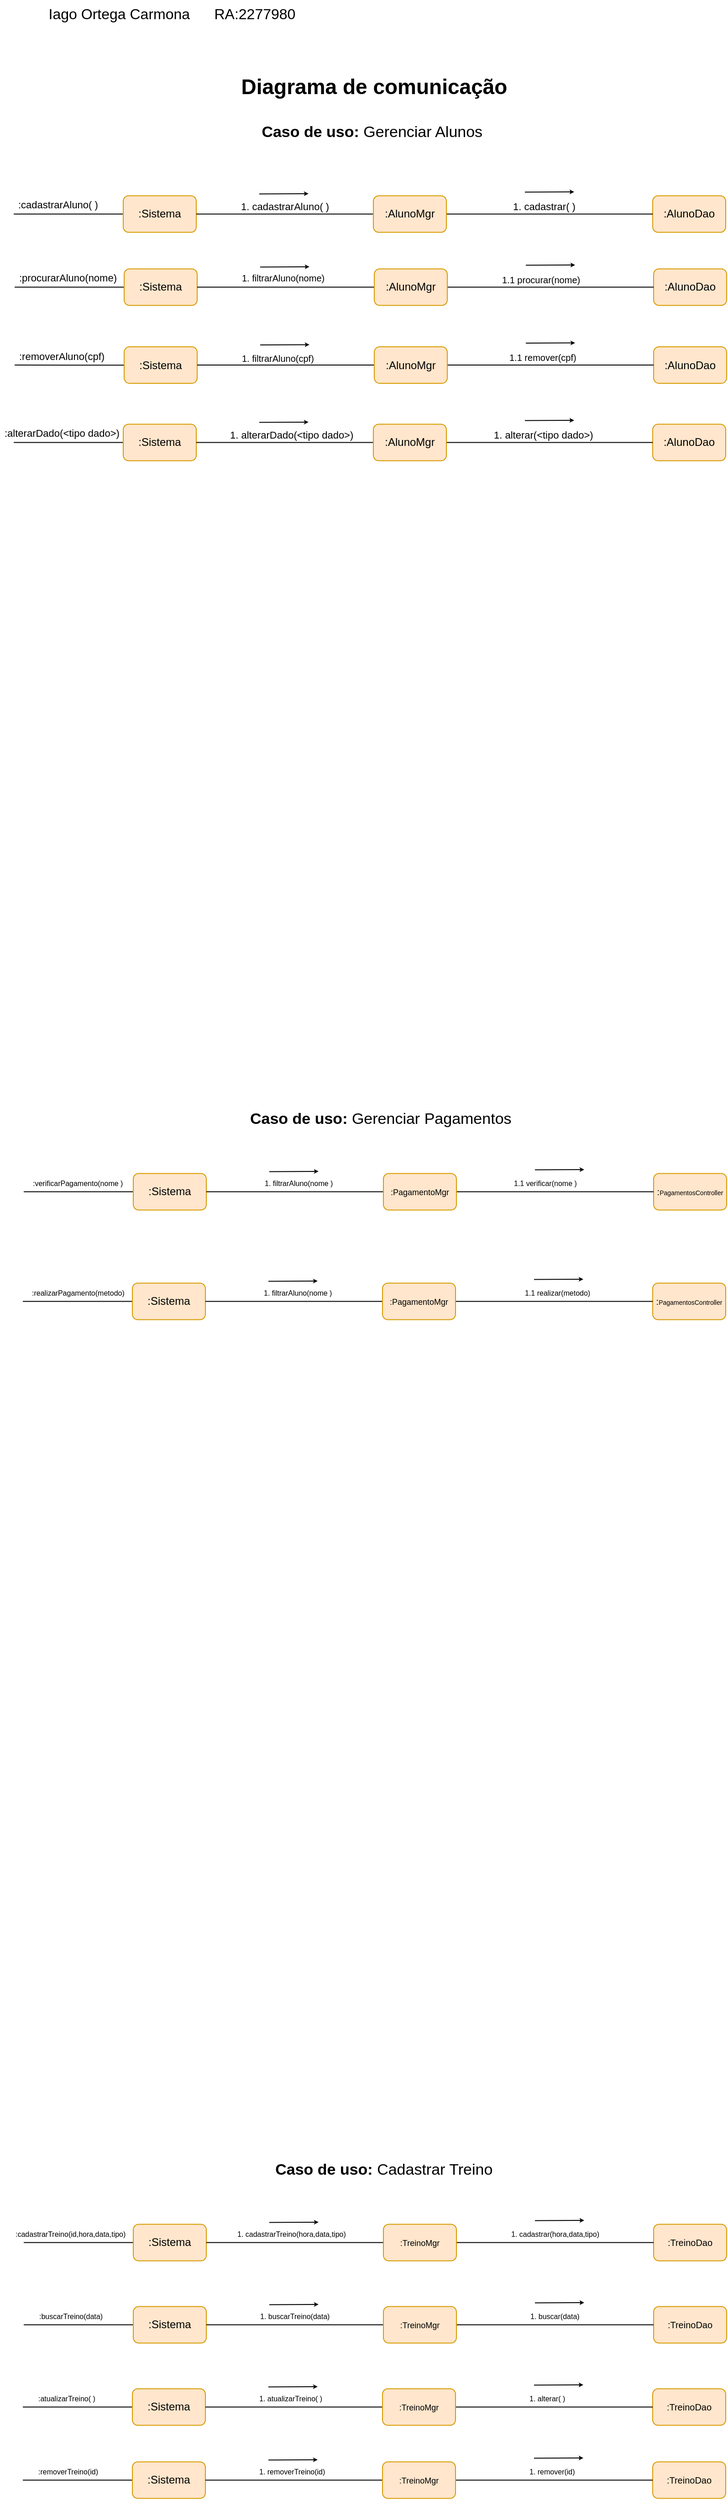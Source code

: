 <mxfile version="19.0.3" type="device"><diagram id="tFjh-JC69PEkfASW7UYD" name="Page-1"><mxGraphModel dx="981" dy="533" grid="1" gridSize="10" guides="1" tooltips="1" connect="1" arrows="1" fold="1" page="1" pageScale="1" pageWidth="827" pageHeight="1169" math="0" shadow="0"><root><mxCell id="0"/><mxCell id="1" parent="0"/><mxCell id="sKiBpyGX-Anq8qrFbNO1-1" value="&lt;b&gt;&lt;font style=&quot;font-size: 23px;&quot;&gt;Diagrama de comunicação&lt;/font&gt;&lt;/b&gt;" style="text;html=1;strokeColor=none;fillColor=none;align=center;verticalAlign=middle;whiteSpace=wrap;rounded=0;" parent="1" vertex="1"><mxGeometry x="254" y="120" width="320" height="30" as="geometry"/></mxCell><mxCell id="sKiBpyGX-Anq8qrFbNO1-2" value="&lt;font style=&quot;font-size: 16px;&quot;&gt;Iago Ortega Carmona&amp;nbsp; &amp;nbsp; &amp;nbsp; RA:2277980&lt;/font&gt;" style="text;html=1;strokeColor=none;fillColor=none;align=center;verticalAlign=middle;whiteSpace=wrap;rounded=0;" parent="1" vertex="1"><mxGeometry x="50" y="40" width="285" height="30" as="geometry"/></mxCell><mxCell id="sKiBpyGX-Anq8qrFbNO1-5" style="edgeStyle=orthogonalEdgeStyle;rounded=0;orthogonalLoop=1;jettySize=auto;html=1;fontSize=16;endArrow=none;endFill=0;" parent="1" source="sKiBpyGX-Anq8qrFbNO1-3" edge="1"><mxGeometry relative="1" as="geometry"><mxPoint x="20" y="354.28" as="targetPoint"/></mxGeometry></mxCell><mxCell id="sKiBpyGX-Anq8qrFbNO1-3" value=":Sistema" style="rounded=1;whiteSpace=wrap;html=1;fillColor=#ffe6cc;strokeColor=#d79b00;" parent="1" vertex="1"><mxGeometry x="140" y="334.28" width="80" height="40" as="geometry"/></mxCell><mxCell id="sKiBpyGX-Anq8qrFbNO1-4" value="&lt;font style=&quot;font-size: 17px;&quot;&gt;&lt;b&gt;Caso de uso: &lt;/b&gt;Gerenciar Alunos&amp;nbsp;&lt;/font&gt;" style="text;html=1;strokeColor=none;fillColor=none;align=center;verticalAlign=middle;whiteSpace=wrap;rounded=0;" parent="1" vertex="1"><mxGeometry x="289" y="170" width="250" height="30" as="geometry"/></mxCell><mxCell id="sKiBpyGX-Anq8qrFbNO1-8" value="&lt;font style=&quot;font-size: 11px;&quot;&gt;:procurarAluno(nome)&lt;/font&gt;" style="text;whiteSpace=wrap;html=1;fontSize=16;strokeWidth=0;verticalAlign=middle;spacing=5;spacingBottom=2;" parent="1" vertex="1"><mxGeometry x="20" y="333.28" width="140" height="20" as="geometry"/></mxCell><mxCell id="sKiBpyGX-Anq8qrFbNO1-12" value="&lt;font style=&quot;font-size: 10px;&quot;&gt;1.1 procurar(nome)&lt;/font&gt;" style="text;whiteSpace=wrap;html=1;fontSize=7;" parent="1" vertex="1"><mxGeometry x="551.5" y="334.28" width="177.5" height="20" as="geometry"/></mxCell><mxCell id="sKiBpyGX-Anq8qrFbNO1-13" value="" style="endArrow=classic;html=1;rounded=0;fontSize=10;endSize=2;" parent="1" edge="1"><mxGeometry width="50" height="50" relative="1" as="geometry"><mxPoint x="580" y="330.28" as="sourcePoint"/><mxPoint x="634" y="330" as="targetPoint"/></mxGeometry></mxCell><mxCell id="sKiBpyGX-Anq8qrFbNO1-36" value="&lt;font style=&quot;font-size: 17px;&quot;&gt;&lt;b&gt;Caso de uso: &lt;/b&gt;Cadastrar Treino&amp;nbsp;&lt;/font&gt;" style="text;html=1;strokeColor=none;fillColor=none;align=center;verticalAlign=middle;whiteSpace=wrap;rounded=0;" parent="1" vertex="1"><mxGeometry x="301.5" y="2400" width="250" height="30" as="geometry"/></mxCell><mxCell id="sKiBpyGX-Anq8qrFbNO1-51" value="&lt;font style=&quot;font-size: 17px;&quot;&gt;&lt;b&gt;Caso de uso: &lt;/b&gt;Gerenciar Pagamentos&amp;nbsp;&lt;/font&gt;" style="text;html=1;strokeColor=none;fillColor=none;align=center;verticalAlign=middle;whiteSpace=wrap;rounded=0;" parent="1" vertex="1"><mxGeometry x="262.75" y="1250" width="321" height="30" as="geometry"/></mxCell><mxCell id="zK7exS0Ap5Hwjwm2RZnD-1" value=":AlunoDao" style="rounded=1;whiteSpace=wrap;html=1;fillColor=#ffe6cc;strokeColor=#d79b00;" vertex="1" parent="1"><mxGeometry x="720" y="334.28" width="80" height="40" as="geometry"/></mxCell><mxCell id="zK7exS0Ap5Hwjwm2RZnD-3" style="edgeStyle=orthogonalEdgeStyle;rounded=0;orthogonalLoop=1;jettySize=auto;html=1;exitX=1;exitY=0.5;exitDx=0;exitDy=0;endArrow=none;endFill=0;" edge="1" parent="1" source="zK7exS0Ap5Hwjwm2RZnD-2" target="zK7exS0Ap5Hwjwm2RZnD-1"><mxGeometry relative="1" as="geometry"/></mxCell><mxCell id="zK7exS0Ap5Hwjwm2RZnD-4" style="edgeStyle=orthogonalEdgeStyle;rounded=0;orthogonalLoop=1;jettySize=auto;html=1;endArrow=none;endFill=0;" edge="1" parent="1" source="zK7exS0Ap5Hwjwm2RZnD-2" target="sKiBpyGX-Anq8qrFbNO1-3"><mxGeometry relative="1" as="geometry"/></mxCell><mxCell id="zK7exS0Ap5Hwjwm2RZnD-2" value=":AlunoMgr" style="rounded=1;whiteSpace=wrap;html=1;fillColor=#ffe6cc;strokeColor=#d79b00;" vertex="1" parent="1"><mxGeometry x="414" y="334.28" width="80" height="40" as="geometry"/></mxCell><mxCell id="zK7exS0Ap5Hwjwm2RZnD-6" value="&lt;span style=&quot;font-size: 10px;&quot;&gt;1. filtrarAluno(nome)&lt;/span&gt;" style="text;whiteSpace=wrap;html=1;fontSize=7;" vertex="1" parent="1"><mxGeometry x="266.5" y="332.28" width="96" height="20" as="geometry"/></mxCell><mxCell id="zK7exS0Ap5Hwjwm2RZnD-8" value="" style="endArrow=classic;html=1;rounded=0;fontSize=10;endSize=2;" edge="1" parent="1"><mxGeometry width="50" height="50" relative="1" as="geometry"><mxPoint x="289" y="332.23" as="sourcePoint"/><mxPoint x="343" y="331.95" as="targetPoint"/></mxGeometry></mxCell><mxCell id="zK7exS0Ap5Hwjwm2RZnD-11" style="edgeStyle=orthogonalEdgeStyle;rounded=0;orthogonalLoop=1;jettySize=auto;html=1;fontSize=16;endArrow=none;endFill=0;" edge="1" parent="1" source="zK7exS0Ap5Hwjwm2RZnD-12"><mxGeometry relative="1" as="geometry"><mxPoint x="20.0" y="439.56" as="targetPoint"/></mxGeometry></mxCell><mxCell id="zK7exS0Ap5Hwjwm2RZnD-12" value=":Sistema" style="rounded=1;whiteSpace=wrap;html=1;fillColor=#ffe6cc;strokeColor=#d79b00;" vertex="1" parent="1"><mxGeometry x="140" y="419.56" width="80" height="40" as="geometry"/></mxCell><mxCell id="zK7exS0Ap5Hwjwm2RZnD-13" value="&lt;font style=&quot;font-size: 11px;&quot;&gt;:removerAluno(cpf)&lt;/font&gt;" style="text;whiteSpace=wrap;html=1;fontSize=16;strokeWidth=0;verticalAlign=middle;spacing=5;spacingBottom=2;" vertex="1" parent="1"><mxGeometry x="20" y="418.56" width="140" height="20" as="geometry"/></mxCell><mxCell id="zK7exS0Ap5Hwjwm2RZnD-14" value="&lt;font style=&quot;font-size: 10px;&quot;&gt;1.1 remover(cpf)&lt;/font&gt;" style="text;whiteSpace=wrap;html=1;fontSize=7;" vertex="1" parent="1"><mxGeometry x="559.75" y="418.56" width="148.5" height="20" as="geometry"/></mxCell><mxCell id="zK7exS0Ap5Hwjwm2RZnD-15" value="" style="endArrow=classic;html=1;rounded=0;fontSize=10;endSize=2;" edge="1" parent="1"><mxGeometry width="50" height="50" relative="1" as="geometry"><mxPoint x="580" y="415.56" as="sourcePoint"/><mxPoint x="634" y="415.28" as="targetPoint"/></mxGeometry></mxCell><mxCell id="zK7exS0Ap5Hwjwm2RZnD-16" value=":AlunoDao" style="rounded=1;whiteSpace=wrap;html=1;fillColor=#ffe6cc;strokeColor=#d79b00;" vertex="1" parent="1"><mxGeometry x="720" y="419.56" width="80" height="40" as="geometry"/></mxCell><mxCell id="zK7exS0Ap5Hwjwm2RZnD-17" style="edgeStyle=orthogonalEdgeStyle;rounded=0;orthogonalLoop=1;jettySize=auto;html=1;exitX=1;exitY=0.5;exitDx=0;exitDy=0;endArrow=none;endFill=0;" edge="1" parent="1" source="zK7exS0Ap5Hwjwm2RZnD-19" target="zK7exS0Ap5Hwjwm2RZnD-16"><mxGeometry relative="1" as="geometry"/></mxCell><mxCell id="zK7exS0Ap5Hwjwm2RZnD-18" style="edgeStyle=orthogonalEdgeStyle;rounded=0;orthogonalLoop=1;jettySize=auto;html=1;endArrow=none;endFill=0;" edge="1" parent="1" source="zK7exS0Ap5Hwjwm2RZnD-19" target="zK7exS0Ap5Hwjwm2RZnD-12"><mxGeometry relative="1" as="geometry"/></mxCell><mxCell id="zK7exS0Ap5Hwjwm2RZnD-19" value=":AlunoMgr" style="rounded=1;whiteSpace=wrap;html=1;fillColor=#ffe6cc;strokeColor=#d79b00;" vertex="1" parent="1"><mxGeometry x="414" y="419.56" width="80" height="40" as="geometry"/></mxCell><mxCell id="zK7exS0Ap5Hwjwm2RZnD-20" value="&lt;span style=&quot;font-size: 10px;&quot;&gt;1. filtrarAluno(cpf)&lt;/span&gt;" style="text;whiteSpace=wrap;html=1;fontSize=7;" vertex="1" parent="1"><mxGeometry x="267" y="419.56" width="96" height="20" as="geometry"/></mxCell><mxCell id="zK7exS0Ap5Hwjwm2RZnD-21" value="" style="endArrow=classic;html=1;rounded=0;fontSize=10;endSize=2;" edge="1" parent="1"><mxGeometry width="50" height="50" relative="1" as="geometry"><mxPoint x="289" y="417.51" as="sourcePoint"/><mxPoint x="343" y="417.23" as="targetPoint"/></mxGeometry></mxCell><mxCell id="zK7exS0Ap5Hwjwm2RZnD-33" style="edgeStyle=orthogonalEdgeStyle;rounded=0;orthogonalLoop=1;jettySize=auto;html=1;fontSize=16;endArrow=none;endFill=0;" edge="1" parent="1" source="zK7exS0Ap5Hwjwm2RZnD-34"><mxGeometry relative="1" as="geometry"><mxPoint x="30" y="1344.28" as="targetPoint"/></mxGeometry></mxCell><mxCell id="zK7exS0Ap5Hwjwm2RZnD-34" value=":Sistema" style="rounded=1;whiteSpace=wrap;html=1;fillColor=#ffe6cc;strokeColor=#d79b00;" vertex="1" parent="1"><mxGeometry x="150" y="1324.28" width="80" height="40" as="geometry"/></mxCell><mxCell id="zK7exS0Ap5Hwjwm2RZnD-37" value="" style="endArrow=classic;html=1;rounded=0;fontSize=10;endSize=2;" edge="1" parent="1"><mxGeometry width="50" height="50" relative="1" as="geometry"><mxPoint x="590" y="1320.28" as="sourcePoint"/><mxPoint x="644" y="1320" as="targetPoint"/></mxGeometry></mxCell><mxCell id="zK7exS0Ap5Hwjwm2RZnD-38" value="&lt;span style=&quot;font-size: 10px;&quot;&gt;:&lt;/span&gt;&lt;font style=&quot;font-size: 7px;&quot;&gt;PagamentosController&lt;/font&gt;" style="rounded=1;whiteSpace=wrap;html=1;fillColor=#ffe6cc;strokeColor=#d79b00;" vertex="1" parent="1"><mxGeometry x="720" y="1324.28" width="80" height="40" as="geometry"/></mxCell><mxCell id="zK7exS0Ap5Hwjwm2RZnD-39" style="edgeStyle=orthogonalEdgeStyle;rounded=0;orthogonalLoop=1;jettySize=auto;html=1;exitX=1;exitY=0.5;exitDx=0;exitDy=0;endArrow=none;endFill=0;" edge="1" parent="1" source="zK7exS0Ap5Hwjwm2RZnD-41" target="zK7exS0Ap5Hwjwm2RZnD-38"><mxGeometry relative="1" as="geometry"/></mxCell><mxCell id="zK7exS0Ap5Hwjwm2RZnD-40" style="edgeStyle=orthogonalEdgeStyle;rounded=0;orthogonalLoop=1;jettySize=auto;html=1;endArrow=none;endFill=0;" edge="1" parent="1" source="zK7exS0Ap5Hwjwm2RZnD-41" target="zK7exS0Ap5Hwjwm2RZnD-34"><mxGeometry relative="1" as="geometry"/></mxCell><mxCell id="zK7exS0Ap5Hwjwm2RZnD-41" value="&lt;font style=&quot;font-size: 9px;&quot;&gt;:PagamentoMgr&lt;/font&gt;" style="rounded=1;whiteSpace=wrap;html=1;fillColor=#ffe6cc;strokeColor=#d79b00;" vertex="1" parent="1"><mxGeometry x="424" y="1324.28" width="80" height="40" as="geometry"/></mxCell><mxCell id="zK7exS0Ap5Hwjwm2RZnD-43" value="" style="endArrow=classic;html=1;rounded=0;fontSize=10;endSize=2;" edge="1" parent="1"><mxGeometry width="50" height="50" relative="1" as="geometry"><mxPoint x="299" y="1322.23" as="sourcePoint"/><mxPoint x="353" y="1321.95" as="targetPoint"/></mxGeometry></mxCell><mxCell id="zK7exS0Ap5Hwjwm2RZnD-44" value="&lt;font style=&quot;font-size: 8px;&quot;&gt;:verificarPagamento(nome )&lt;/font&gt;" style="text;whiteSpace=wrap;html=1;fontSize=16;strokeWidth=0;verticalAlign=middle;spacing=5;spacingBottom=2;" vertex="1" parent="1"><mxGeometry x="35" y="1321" width="109" height="24.28" as="geometry"/></mxCell><mxCell id="zK7exS0Ap5Hwjwm2RZnD-45" value="&lt;font style=&quot;font-size: 8px;&quot;&gt;1. filtrarAluno(nome )&lt;/font&gt;" style="text;whiteSpace=wrap;html=1;fontSize=16;strokeWidth=0;verticalAlign=middle;spacing=5;spacingBottom=2;" vertex="1" parent="1"><mxGeometry x="288.75" y="1321" width="109" height="24.28" as="geometry"/></mxCell><mxCell id="zK7exS0Ap5Hwjwm2RZnD-46" value="&lt;font style=&quot;font-size: 8px;&quot;&gt;1.1 verificar(nome )&lt;/font&gt;" style="text;whiteSpace=wrap;html=1;fontSize=16;strokeWidth=0;verticalAlign=middle;spacing=5;spacingBottom=2;" vertex="1" parent="1"><mxGeometry x="561.63" y="1321" width="152.75" height="24.28" as="geometry"/></mxCell><mxCell id="zK7exS0Ap5Hwjwm2RZnD-58" style="edgeStyle=orthogonalEdgeStyle;rounded=0;orthogonalLoop=1;jettySize=auto;html=1;fontSize=16;endArrow=none;endFill=0;" edge="1" parent="1" source="zK7exS0Ap5Hwjwm2RZnD-59"><mxGeometry relative="1" as="geometry"><mxPoint x="29" y="1464.28" as="targetPoint"/></mxGeometry></mxCell><mxCell id="zK7exS0Ap5Hwjwm2RZnD-59" value=":Sistema" style="rounded=1;whiteSpace=wrap;html=1;fillColor=#ffe6cc;strokeColor=#d79b00;" vertex="1" parent="1"><mxGeometry x="149" y="1444.28" width="80" height="40" as="geometry"/></mxCell><mxCell id="zK7exS0Ap5Hwjwm2RZnD-60" value="" style="endArrow=classic;html=1;rounded=0;fontSize=10;endSize=2;" edge="1" parent="1"><mxGeometry width="50" height="50" relative="1" as="geometry"><mxPoint x="589" y="1440.28" as="sourcePoint"/><mxPoint x="643.0" y="1440.0" as="targetPoint"/></mxGeometry></mxCell><mxCell id="zK7exS0Ap5Hwjwm2RZnD-61" value="&lt;span style=&quot;font-size: 10px;&quot;&gt;:&lt;/span&gt;&lt;font style=&quot;font-size: 7px;&quot;&gt;PagamentosController&lt;/font&gt;" style="rounded=1;whiteSpace=wrap;html=1;fillColor=#ffe6cc;strokeColor=#d79b00;" vertex="1" parent="1"><mxGeometry x="719" y="1444.28" width="80" height="40" as="geometry"/></mxCell><mxCell id="zK7exS0Ap5Hwjwm2RZnD-62" style="edgeStyle=orthogonalEdgeStyle;rounded=0;orthogonalLoop=1;jettySize=auto;html=1;exitX=1;exitY=0.5;exitDx=0;exitDy=0;endArrow=none;endFill=0;" edge="1" parent="1" source="zK7exS0Ap5Hwjwm2RZnD-64" target="zK7exS0Ap5Hwjwm2RZnD-61"><mxGeometry relative="1" as="geometry"/></mxCell><mxCell id="zK7exS0Ap5Hwjwm2RZnD-63" style="edgeStyle=orthogonalEdgeStyle;rounded=0;orthogonalLoop=1;jettySize=auto;html=1;endArrow=none;endFill=0;" edge="1" parent="1" source="zK7exS0Ap5Hwjwm2RZnD-64" target="zK7exS0Ap5Hwjwm2RZnD-59"><mxGeometry relative="1" as="geometry"/></mxCell><mxCell id="zK7exS0Ap5Hwjwm2RZnD-64" value="&lt;font style=&quot;font-size: 9px;&quot;&gt;:PagamentoMgr&lt;/font&gt;" style="rounded=1;whiteSpace=wrap;html=1;fillColor=#ffe6cc;strokeColor=#d79b00;" vertex="1" parent="1"><mxGeometry x="423" y="1444.28" width="80" height="40" as="geometry"/></mxCell><mxCell id="zK7exS0Ap5Hwjwm2RZnD-65" value="" style="endArrow=classic;html=1;rounded=0;fontSize=10;endSize=2;" edge="1" parent="1"><mxGeometry width="50" height="50" relative="1" as="geometry"><mxPoint x="298" y="1442.23" as="sourcePoint"/><mxPoint x="352" y="1441.95" as="targetPoint"/></mxGeometry></mxCell><mxCell id="zK7exS0Ap5Hwjwm2RZnD-66" value="&lt;font style=&quot;font-size: 8px;&quot;&gt;:realizarPagamento(metodo)&lt;/font&gt;" style="text;whiteSpace=wrap;html=1;fontSize=16;strokeWidth=0;verticalAlign=middle;spacing=5;spacingBottom=2;" vertex="1" parent="1"><mxGeometry x="34" y="1441" width="109" height="24.28" as="geometry"/></mxCell><mxCell id="zK7exS0Ap5Hwjwm2RZnD-67" value="&lt;font style=&quot;font-size: 8px;&quot;&gt;1. filtrarAluno(nome )&lt;/font&gt;" style="text;whiteSpace=wrap;html=1;fontSize=16;strokeWidth=0;verticalAlign=middle;spacing=5;spacingBottom=2;" vertex="1" parent="1"><mxGeometry x="287.75" y="1441" width="109" height="24.28" as="geometry"/></mxCell><mxCell id="zK7exS0Ap5Hwjwm2RZnD-68" value="&lt;font style=&quot;font-size: 8px;&quot;&gt;1.1 realizar(metodo)&lt;/font&gt;" style="text;whiteSpace=wrap;html=1;fontSize=16;strokeWidth=0;verticalAlign=middle;spacing=5;spacingBottom=2;" vertex="1" parent="1"><mxGeometry x="574" y="1441" width="141.75" height="24.28" as="geometry"/></mxCell><mxCell id="zK7exS0Ap5Hwjwm2RZnD-69" style="edgeStyle=orthogonalEdgeStyle;rounded=0;orthogonalLoop=1;jettySize=auto;html=1;fontSize=16;endArrow=none;endFill=0;" edge="1" parent="1" source="zK7exS0Ap5Hwjwm2RZnD-70"><mxGeometry relative="1" as="geometry"><mxPoint x="30" y="2494.28" as="targetPoint"/></mxGeometry></mxCell><mxCell id="zK7exS0Ap5Hwjwm2RZnD-70" value=":Sistema" style="rounded=1;whiteSpace=wrap;html=1;fillColor=#ffe6cc;strokeColor=#d79b00;" vertex="1" parent="1"><mxGeometry x="150" y="2474.28" width="80" height="40" as="geometry"/></mxCell><mxCell id="zK7exS0Ap5Hwjwm2RZnD-71" value="" style="endArrow=classic;html=1;rounded=0;fontSize=10;endSize=2;" edge="1" parent="1"><mxGeometry width="50" height="50" relative="1" as="geometry"><mxPoint x="590" y="2470.28" as="sourcePoint"/><mxPoint x="644" y="2470" as="targetPoint"/></mxGeometry></mxCell><mxCell id="zK7exS0Ap5Hwjwm2RZnD-72" value="&lt;span style=&quot;font-size: 10px;&quot;&gt;:TreinoDao&lt;/span&gt;" style="rounded=1;whiteSpace=wrap;html=1;fillColor=#ffe6cc;strokeColor=#d79b00;" vertex="1" parent="1"><mxGeometry x="720" y="2474.28" width="80" height="40" as="geometry"/></mxCell><mxCell id="zK7exS0Ap5Hwjwm2RZnD-73" style="edgeStyle=orthogonalEdgeStyle;rounded=0;orthogonalLoop=1;jettySize=auto;html=1;exitX=1;exitY=0.5;exitDx=0;exitDy=0;endArrow=none;endFill=0;" edge="1" parent="1" source="zK7exS0Ap5Hwjwm2RZnD-75" target="zK7exS0Ap5Hwjwm2RZnD-72"><mxGeometry relative="1" as="geometry"/></mxCell><mxCell id="zK7exS0Ap5Hwjwm2RZnD-74" style="edgeStyle=orthogonalEdgeStyle;rounded=0;orthogonalLoop=1;jettySize=auto;html=1;endArrow=none;endFill=0;" edge="1" parent="1" source="zK7exS0Ap5Hwjwm2RZnD-75" target="zK7exS0Ap5Hwjwm2RZnD-70"><mxGeometry relative="1" as="geometry"/></mxCell><mxCell id="zK7exS0Ap5Hwjwm2RZnD-75" value="&lt;font style=&quot;font-size: 9px;&quot;&gt;:TreinoMgr&lt;/font&gt;" style="rounded=1;whiteSpace=wrap;html=1;fillColor=#ffe6cc;strokeColor=#d79b00;" vertex="1" parent="1"><mxGeometry x="424" y="2474.28" width="80" height="40" as="geometry"/></mxCell><mxCell id="zK7exS0Ap5Hwjwm2RZnD-76" value="" style="endArrow=classic;html=1;rounded=0;fontSize=10;endSize=2;" edge="1" parent="1"><mxGeometry width="50" height="50" relative="1" as="geometry"><mxPoint x="299" y="2472.23" as="sourcePoint"/><mxPoint x="353" y="2471.95" as="targetPoint"/></mxGeometry></mxCell><mxCell id="zK7exS0Ap5Hwjwm2RZnD-77" value="&lt;font style=&quot;font-size: 8px;&quot;&gt;:cadastrarTreino(id,hora,data,tipo)&lt;/font&gt;" style="text;whiteSpace=wrap;html=1;fontSize=16;strokeWidth=0;verticalAlign=middle;spacing=5;spacingBottom=2;" vertex="1" parent="1"><mxGeometry x="15.5" y="2471" width="160" height="24.28" as="geometry"/></mxCell><mxCell id="zK7exS0Ap5Hwjwm2RZnD-78" value="&lt;font style=&quot;font-size: 8px;&quot;&gt;1. cadastrarTreino(hora,data,tipo)&lt;/font&gt;" style="text;whiteSpace=wrap;html=1;fontSize=16;strokeWidth=0;verticalAlign=middle;spacing=5;spacingBottom=2;" vertex="1" parent="1"><mxGeometry x="258.5" y="2471" width="155.5" height="24.28" as="geometry"/></mxCell><mxCell id="zK7exS0Ap5Hwjwm2RZnD-79" value="&lt;font style=&quot;font-size: 8px;&quot;&gt;1. cadastrar(hora,data,tipo)&lt;/font&gt;" style="text;whiteSpace=wrap;html=1;fontSize=16;strokeWidth=0;verticalAlign=middle;spacing=5;spacingBottom=2;" vertex="1" parent="1"><mxGeometry x="558.75" y="2471" width="132.75" height="24.28" as="geometry"/></mxCell><mxCell id="zK7exS0Ap5Hwjwm2RZnD-102" style="edgeStyle=orthogonalEdgeStyle;rounded=0;orthogonalLoop=1;jettySize=auto;html=1;fontSize=16;endArrow=none;endFill=0;" edge="1" parent="1" source="zK7exS0Ap5Hwjwm2RZnD-103"><mxGeometry relative="1" as="geometry"><mxPoint x="19.0" y="524.28" as="targetPoint"/></mxGeometry></mxCell><mxCell id="zK7exS0Ap5Hwjwm2RZnD-103" value=":Sistema" style="rounded=1;whiteSpace=wrap;html=1;fillColor=#ffe6cc;strokeColor=#d79b00;" vertex="1" parent="1"><mxGeometry x="139" y="504.28" width="80" height="40" as="geometry"/></mxCell><mxCell id="zK7exS0Ap5Hwjwm2RZnD-104" value="&lt;font style=&quot;font-size: 11px;&quot;&gt;:alterarDado(&amp;lt;tipo dado&amp;gt;)&lt;/font&gt;" style="text;whiteSpace=wrap;html=1;fontSize=16;strokeWidth=0;verticalAlign=middle;spacing=5;spacingBottom=2;" vertex="1" parent="1"><mxGeometry x="4" y="503.28" width="140" height="20" as="geometry"/></mxCell><mxCell id="zK7exS0Ap5Hwjwm2RZnD-105" value="&lt;span style=&quot;font-size: 11px;&quot;&gt;1. alterar(&amp;lt;tipo dado&amp;gt;)&lt;/span&gt;" style="text;whiteSpace=wrap;html=1;fontSize=7;" vertex="1" parent="1"><mxGeometry x="543" y="503.28" width="148.5" height="20" as="geometry"/></mxCell><mxCell id="zK7exS0Ap5Hwjwm2RZnD-106" value="" style="endArrow=classic;html=1;rounded=0;fontSize=10;endSize=2;" edge="1" parent="1"><mxGeometry width="50" height="50" relative="1" as="geometry"><mxPoint x="579" y="500.28" as="sourcePoint"/><mxPoint x="633" y="500" as="targetPoint"/></mxGeometry></mxCell><mxCell id="zK7exS0Ap5Hwjwm2RZnD-107" value=":AlunoDao" style="rounded=1;whiteSpace=wrap;html=1;fillColor=#ffe6cc;strokeColor=#d79b00;" vertex="1" parent="1"><mxGeometry x="719" y="504.28" width="80" height="40" as="geometry"/></mxCell><mxCell id="zK7exS0Ap5Hwjwm2RZnD-108" style="edgeStyle=orthogonalEdgeStyle;rounded=0;orthogonalLoop=1;jettySize=auto;html=1;exitX=1;exitY=0.5;exitDx=0;exitDy=0;endArrow=none;endFill=0;" edge="1" parent="1" source="zK7exS0Ap5Hwjwm2RZnD-110" target="zK7exS0Ap5Hwjwm2RZnD-107"><mxGeometry relative="1" as="geometry"/></mxCell><mxCell id="zK7exS0Ap5Hwjwm2RZnD-109" style="edgeStyle=orthogonalEdgeStyle;rounded=0;orthogonalLoop=1;jettySize=auto;html=1;endArrow=none;endFill=0;" edge="1" parent="1" source="zK7exS0Ap5Hwjwm2RZnD-110" target="zK7exS0Ap5Hwjwm2RZnD-103"><mxGeometry relative="1" as="geometry"/></mxCell><mxCell id="zK7exS0Ap5Hwjwm2RZnD-110" value=":AlunoMgr" style="rounded=1;whiteSpace=wrap;html=1;fillColor=#ffe6cc;strokeColor=#d79b00;" vertex="1" parent="1"><mxGeometry x="413" y="504.28" width="80" height="40" as="geometry"/></mxCell><mxCell id="zK7exS0Ap5Hwjwm2RZnD-111" value="&lt;span style=&quot;font-size: 11px;&quot;&gt;1. alterarDado(&amp;lt;tipo dado&amp;gt;)&lt;/span&gt;" style="text;whiteSpace=wrap;html=1;fontSize=7;" vertex="1" parent="1"><mxGeometry x="253.75" y="503.28" width="143" height="20" as="geometry"/></mxCell><mxCell id="zK7exS0Ap5Hwjwm2RZnD-112" value="" style="endArrow=classic;html=1;rounded=0;fontSize=10;endSize=2;" edge="1" parent="1"><mxGeometry width="50" height="50" relative="1" as="geometry"><mxPoint x="288" y="502.23" as="sourcePoint"/><mxPoint x="342" y="501.95" as="targetPoint"/></mxGeometry></mxCell><mxCell id="zK7exS0Ap5Hwjwm2RZnD-113" style="edgeStyle=orthogonalEdgeStyle;rounded=0;orthogonalLoop=1;jettySize=auto;html=1;fontSize=16;endArrow=none;endFill=0;" edge="1" parent="1" source="zK7exS0Ap5Hwjwm2RZnD-114"><mxGeometry relative="1" as="geometry"><mxPoint x="30" y="2584.28" as="targetPoint"/></mxGeometry></mxCell><mxCell id="zK7exS0Ap5Hwjwm2RZnD-114" value=":Sistema" style="rounded=1;whiteSpace=wrap;html=1;fillColor=#ffe6cc;strokeColor=#d79b00;" vertex="1" parent="1"><mxGeometry x="150" y="2564.28" width="80" height="40" as="geometry"/></mxCell><mxCell id="zK7exS0Ap5Hwjwm2RZnD-115" value="" style="endArrow=classic;html=1;rounded=0;fontSize=10;endSize=2;" edge="1" parent="1"><mxGeometry width="50" height="50" relative="1" as="geometry"><mxPoint x="590" y="2560.28" as="sourcePoint"/><mxPoint x="644" y="2560" as="targetPoint"/></mxGeometry></mxCell><mxCell id="zK7exS0Ap5Hwjwm2RZnD-116" value="&lt;span style=&quot;font-size: 10px;&quot;&gt;:TreinoDao&lt;/span&gt;" style="rounded=1;whiteSpace=wrap;html=1;fillColor=#ffe6cc;strokeColor=#d79b00;" vertex="1" parent="1"><mxGeometry x="720" y="2564.28" width="80" height="40" as="geometry"/></mxCell><mxCell id="zK7exS0Ap5Hwjwm2RZnD-117" style="edgeStyle=orthogonalEdgeStyle;rounded=0;orthogonalLoop=1;jettySize=auto;html=1;exitX=1;exitY=0.5;exitDx=0;exitDy=0;endArrow=none;endFill=0;" edge="1" parent="1" source="zK7exS0Ap5Hwjwm2RZnD-119" target="zK7exS0Ap5Hwjwm2RZnD-116"><mxGeometry relative="1" as="geometry"/></mxCell><mxCell id="zK7exS0Ap5Hwjwm2RZnD-118" style="edgeStyle=orthogonalEdgeStyle;rounded=0;orthogonalLoop=1;jettySize=auto;html=1;endArrow=none;endFill=0;" edge="1" parent="1" source="zK7exS0Ap5Hwjwm2RZnD-119" target="zK7exS0Ap5Hwjwm2RZnD-114"><mxGeometry relative="1" as="geometry"/></mxCell><mxCell id="zK7exS0Ap5Hwjwm2RZnD-119" value="&lt;font style=&quot;font-size: 9px;&quot;&gt;:TreinoMgr&lt;/font&gt;" style="rounded=1;whiteSpace=wrap;html=1;fillColor=#ffe6cc;strokeColor=#d79b00;" vertex="1" parent="1"><mxGeometry x="424" y="2564.28" width="80" height="40" as="geometry"/></mxCell><mxCell id="zK7exS0Ap5Hwjwm2RZnD-120" value="" style="endArrow=classic;html=1;rounded=0;fontSize=10;endSize=2;" edge="1" parent="1"><mxGeometry width="50" height="50" relative="1" as="geometry"><mxPoint x="299" y="2562.23" as="sourcePoint"/><mxPoint x="353" y="2561.95" as="targetPoint"/></mxGeometry></mxCell><mxCell id="zK7exS0Ap5Hwjwm2RZnD-121" value="&lt;span style=&quot;font-size: 8px;&quot;&gt;:buscarTreino(data)&lt;/span&gt;" style="text;whiteSpace=wrap;html=1;fontSize=16;strokeWidth=0;verticalAlign=middle;spacing=5;spacingBottom=2;" vertex="1" parent="1"><mxGeometry x="42" y="2561" width="109" height="24.28" as="geometry"/></mxCell><mxCell id="zK7exS0Ap5Hwjwm2RZnD-122" value="&lt;span style=&quot;font-size: 8px;&quot;&gt;1. buscarTreino(data)&lt;/span&gt;" style="text;whiteSpace=wrap;html=1;fontSize=16;strokeWidth=0;verticalAlign=middle;spacing=5;spacingBottom=2;" vertex="1" parent="1"><mxGeometry x="283.5" y="2561" width="109" height="24.28" as="geometry"/></mxCell><mxCell id="zK7exS0Ap5Hwjwm2RZnD-123" value="&lt;span style=&quot;font-size: 8px;&quot;&gt;1. buscar(data)&lt;/span&gt;" style="text;whiteSpace=wrap;html=1;fontSize=16;strokeWidth=0;verticalAlign=middle;spacing=5;spacingBottom=2;" vertex="1" parent="1"><mxGeometry x="579.5" y="2561" width="109" height="24.28" as="geometry"/></mxCell><mxCell id="zK7exS0Ap5Hwjwm2RZnD-125" style="edgeStyle=orthogonalEdgeStyle;rounded=0;orthogonalLoop=1;jettySize=auto;html=1;fontSize=16;endArrow=none;endFill=0;" edge="1" parent="1" source="zK7exS0Ap5Hwjwm2RZnD-126"><mxGeometry relative="1" as="geometry"><mxPoint x="19" y="274.28" as="targetPoint"/></mxGeometry></mxCell><mxCell id="zK7exS0Ap5Hwjwm2RZnD-126" value=":Sistema" style="rounded=1;whiteSpace=wrap;html=1;fillColor=#ffe6cc;strokeColor=#d79b00;" vertex="1" parent="1"><mxGeometry x="139" y="254.28" width="80" height="40" as="geometry"/></mxCell><mxCell id="zK7exS0Ap5Hwjwm2RZnD-127" value="&lt;font style=&quot;font-size: 11px;&quot;&gt;:cadastrarAluno( )&lt;/font&gt;" style="text;whiteSpace=wrap;html=1;fontSize=16;strokeWidth=0;verticalAlign=middle;spacing=5;spacingBottom=2;" vertex="1" parent="1"><mxGeometry x="19" y="253.28" width="140" height="20" as="geometry"/></mxCell><mxCell id="zK7exS0Ap5Hwjwm2RZnD-128" value="&lt;span style=&quot;font-size: 11px;&quot;&gt;1. cadastrar( )&lt;/span&gt;" style="text;whiteSpace=wrap;html=1;fontSize=7;" vertex="1" parent="1"><mxGeometry x="563.75" y="253.28" width="148.5" height="20" as="geometry"/></mxCell><mxCell id="zK7exS0Ap5Hwjwm2RZnD-129" value="" style="endArrow=classic;html=1;rounded=0;fontSize=10;endSize=2;" edge="1" parent="1"><mxGeometry width="50" height="50" relative="1" as="geometry"><mxPoint x="579" y="250.28" as="sourcePoint"/><mxPoint x="633.0" y="250" as="targetPoint"/></mxGeometry></mxCell><mxCell id="zK7exS0Ap5Hwjwm2RZnD-130" value=":AlunoDao" style="rounded=1;whiteSpace=wrap;html=1;fillColor=#ffe6cc;strokeColor=#d79b00;" vertex="1" parent="1"><mxGeometry x="719" y="254.28" width="80" height="40" as="geometry"/></mxCell><mxCell id="zK7exS0Ap5Hwjwm2RZnD-131" style="edgeStyle=orthogonalEdgeStyle;rounded=0;orthogonalLoop=1;jettySize=auto;html=1;exitX=1;exitY=0.5;exitDx=0;exitDy=0;endArrow=none;endFill=0;" edge="1" parent="1" source="zK7exS0Ap5Hwjwm2RZnD-133" target="zK7exS0Ap5Hwjwm2RZnD-130"><mxGeometry relative="1" as="geometry"/></mxCell><mxCell id="zK7exS0Ap5Hwjwm2RZnD-132" style="edgeStyle=orthogonalEdgeStyle;rounded=0;orthogonalLoop=1;jettySize=auto;html=1;endArrow=none;endFill=0;" edge="1" parent="1" source="zK7exS0Ap5Hwjwm2RZnD-133" target="zK7exS0Ap5Hwjwm2RZnD-126"><mxGeometry relative="1" as="geometry"/></mxCell><mxCell id="zK7exS0Ap5Hwjwm2RZnD-133" value=":AlunoMgr" style="rounded=1;whiteSpace=wrap;html=1;fillColor=#ffe6cc;strokeColor=#d79b00;" vertex="1" parent="1"><mxGeometry x="413" y="254.28" width="80" height="40" as="geometry"/></mxCell><mxCell id="zK7exS0Ap5Hwjwm2RZnD-134" value="&lt;span style=&quot;font-size: 11px;&quot;&gt;1. cadastrarAluno( )&lt;/span&gt;" style="text;whiteSpace=wrap;html=1;fontSize=7;" vertex="1" parent="1"><mxGeometry x="265.75" y="253.28" width="153" height="20" as="geometry"/></mxCell><mxCell id="zK7exS0Ap5Hwjwm2RZnD-135" value="" style="endArrow=classic;html=1;rounded=0;fontSize=10;endSize=2;" edge="1" parent="1"><mxGeometry width="50" height="50" relative="1" as="geometry"><mxPoint x="288" y="252.23" as="sourcePoint"/><mxPoint x="342" y="251.95" as="targetPoint"/></mxGeometry></mxCell><mxCell id="zK7exS0Ap5Hwjwm2RZnD-136" style="edgeStyle=orthogonalEdgeStyle;rounded=0;orthogonalLoop=1;jettySize=auto;html=1;fontSize=16;endArrow=none;endFill=0;" edge="1" parent="1" source="zK7exS0Ap5Hwjwm2RZnD-137"><mxGeometry relative="1" as="geometry"><mxPoint x="29" y="2674.28" as="targetPoint"/></mxGeometry></mxCell><mxCell id="zK7exS0Ap5Hwjwm2RZnD-137" value=":Sistema" style="rounded=1;whiteSpace=wrap;html=1;fillColor=#ffe6cc;strokeColor=#d79b00;" vertex="1" parent="1"><mxGeometry x="149" y="2654.28" width="80" height="40" as="geometry"/></mxCell><mxCell id="zK7exS0Ap5Hwjwm2RZnD-138" value="" style="endArrow=classic;html=1;rounded=0;fontSize=10;endSize=2;" edge="1" parent="1"><mxGeometry width="50" height="50" relative="1" as="geometry"><mxPoint x="589.0" y="2650.28" as="sourcePoint"/><mxPoint x="643" y="2650.0" as="targetPoint"/></mxGeometry></mxCell><mxCell id="zK7exS0Ap5Hwjwm2RZnD-139" value="&lt;span style=&quot;font-size: 10px;&quot;&gt;:TreinoDao&lt;/span&gt;" style="rounded=1;whiteSpace=wrap;html=1;fillColor=#ffe6cc;strokeColor=#d79b00;" vertex="1" parent="1"><mxGeometry x="719" y="2654.28" width="80" height="40" as="geometry"/></mxCell><mxCell id="zK7exS0Ap5Hwjwm2RZnD-140" style="edgeStyle=orthogonalEdgeStyle;rounded=0;orthogonalLoop=1;jettySize=auto;html=1;exitX=1;exitY=0.5;exitDx=0;exitDy=0;endArrow=none;endFill=0;" edge="1" parent="1" source="zK7exS0Ap5Hwjwm2RZnD-142" target="zK7exS0Ap5Hwjwm2RZnD-139"><mxGeometry relative="1" as="geometry"/></mxCell><mxCell id="zK7exS0Ap5Hwjwm2RZnD-141" style="edgeStyle=orthogonalEdgeStyle;rounded=0;orthogonalLoop=1;jettySize=auto;html=1;endArrow=none;endFill=0;" edge="1" parent="1" source="zK7exS0Ap5Hwjwm2RZnD-142" target="zK7exS0Ap5Hwjwm2RZnD-137"><mxGeometry relative="1" as="geometry"/></mxCell><mxCell id="zK7exS0Ap5Hwjwm2RZnD-142" value="&lt;font style=&quot;font-size: 9px;&quot;&gt;:TreinoMgr&lt;/font&gt;" style="rounded=1;whiteSpace=wrap;html=1;fillColor=#ffe6cc;strokeColor=#d79b00;" vertex="1" parent="1"><mxGeometry x="423" y="2654.28" width="80" height="40" as="geometry"/></mxCell><mxCell id="zK7exS0Ap5Hwjwm2RZnD-143" value="" style="endArrow=classic;html=1;rounded=0;fontSize=10;endSize=2;" edge="1" parent="1"><mxGeometry width="50" height="50" relative="1" as="geometry"><mxPoint x="298" y="2652.23" as="sourcePoint"/><mxPoint x="352" y="2651.95" as="targetPoint"/></mxGeometry></mxCell><mxCell id="zK7exS0Ap5Hwjwm2RZnD-144" value="&lt;span style=&quot;font-size: 8px;&quot;&gt;:atualizarTreino( )&lt;/span&gt;" style="text;whiteSpace=wrap;html=1;fontSize=16;strokeWidth=0;verticalAlign=middle;spacing=5;spacingBottom=2;" vertex="1" parent="1"><mxGeometry x="41" y="2651" width="109" height="24.28" as="geometry"/></mxCell><mxCell id="zK7exS0Ap5Hwjwm2RZnD-145" value="&lt;span style=&quot;font-size: 8px;&quot;&gt;1. atualizarTreino( )&lt;/span&gt;" style="text;whiteSpace=wrap;html=1;fontSize=16;strokeWidth=0;verticalAlign=middle;spacing=5;spacingBottom=2;" vertex="1" parent="1"><mxGeometry x="282.5" y="2651" width="109" height="24.28" as="geometry"/></mxCell><mxCell id="zK7exS0Ap5Hwjwm2RZnD-146" value="&lt;span style=&quot;font-size: 8px;&quot;&gt;1. alterar( )&lt;/span&gt;" style="text;whiteSpace=wrap;html=1;fontSize=16;strokeWidth=0;verticalAlign=middle;spacing=5;spacingBottom=2;" vertex="1" parent="1"><mxGeometry x="578.5" y="2651" width="109" height="24.28" as="geometry"/></mxCell><mxCell id="zK7exS0Ap5Hwjwm2RZnD-147" style="edgeStyle=orthogonalEdgeStyle;rounded=0;orthogonalLoop=1;jettySize=auto;html=1;fontSize=16;endArrow=none;endFill=0;" edge="1" parent="1" source="zK7exS0Ap5Hwjwm2RZnD-148"><mxGeometry relative="1" as="geometry"><mxPoint x="29" y="2754.28" as="targetPoint"/></mxGeometry></mxCell><mxCell id="zK7exS0Ap5Hwjwm2RZnD-148" value=":Sistema" style="rounded=1;whiteSpace=wrap;html=1;fillColor=#ffe6cc;strokeColor=#d79b00;" vertex="1" parent="1"><mxGeometry x="149" y="2734.28" width="80" height="40" as="geometry"/></mxCell><mxCell id="zK7exS0Ap5Hwjwm2RZnD-149" value="" style="endArrow=classic;html=1;rounded=0;fontSize=10;endSize=2;" edge="1" parent="1"><mxGeometry width="50" height="50" relative="1" as="geometry"><mxPoint x="589.0" y="2730.28" as="sourcePoint"/><mxPoint x="643.0" y="2730.0" as="targetPoint"/></mxGeometry></mxCell><mxCell id="zK7exS0Ap5Hwjwm2RZnD-150" value="&lt;span style=&quot;font-size: 10px;&quot;&gt;:TreinoDao&lt;/span&gt;" style="rounded=1;whiteSpace=wrap;html=1;fillColor=#ffe6cc;strokeColor=#d79b00;" vertex="1" parent="1"><mxGeometry x="719" y="2734.28" width="80" height="40" as="geometry"/></mxCell><mxCell id="zK7exS0Ap5Hwjwm2RZnD-151" style="edgeStyle=orthogonalEdgeStyle;rounded=0;orthogonalLoop=1;jettySize=auto;html=1;exitX=1;exitY=0.5;exitDx=0;exitDy=0;endArrow=none;endFill=0;" edge="1" parent="1" source="zK7exS0Ap5Hwjwm2RZnD-153" target="zK7exS0Ap5Hwjwm2RZnD-150"><mxGeometry relative="1" as="geometry"/></mxCell><mxCell id="zK7exS0Ap5Hwjwm2RZnD-152" style="edgeStyle=orthogonalEdgeStyle;rounded=0;orthogonalLoop=1;jettySize=auto;html=1;endArrow=none;endFill=0;" edge="1" parent="1" source="zK7exS0Ap5Hwjwm2RZnD-153" target="zK7exS0Ap5Hwjwm2RZnD-148"><mxGeometry relative="1" as="geometry"/></mxCell><mxCell id="zK7exS0Ap5Hwjwm2RZnD-153" value="&lt;font style=&quot;font-size: 9px;&quot;&gt;:TreinoMgr&lt;/font&gt;" style="rounded=1;whiteSpace=wrap;html=1;fillColor=#ffe6cc;strokeColor=#d79b00;" vertex="1" parent="1"><mxGeometry x="423" y="2734.28" width="80" height="40" as="geometry"/></mxCell><mxCell id="zK7exS0Ap5Hwjwm2RZnD-154" value="" style="endArrow=classic;html=1;rounded=0;fontSize=10;endSize=2;" edge="1" parent="1"><mxGeometry width="50" height="50" relative="1" as="geometry"><mxPoint x="298" y="2732.23" as="sourcePoint"/><mxPoint x="352" y="2731.95" as="targetPoint"/></mxGeometry></mxCell><mxCell id="zK7exS0Ap5Hwjwm2RZnD-155" value="&lt;span style=&quot;font-size: 8px;&quot;&gt;:removerTreino(id)&amp;nbsp;&lt;/span&gt;" style="text;whiteSpace=wrap;html=1;fontSize=16;strokeWidth=0;verticalAlign=middle;spacing=5;spacingBottom=2;" vertex="1" parent="1"><mxGeometry x="41" y="2731" width="109" height="24.28" as="geometry"/></mxCell><mxCell id="zK7exS0Ap5Hwjwm2RZnD-156" value="&lt;span style=&quot;font-size: 8px;&quot;&gt;1. removerTreino(id)&amp;nbsp;&lt;/span&gt;" style="text;whiteSpace=wrap;html=1;fontSize=16;strokeWidth=0;verticalAlign=middle;spacing=5;spacingBottom=2;" vertex="1" parent="1"><mxGeometry x="282.5" y="2731" width="109" height="24.28" as="geometry"/></mxCell><mxCell id="zK7exS0Ap5Hwjwm2RZnD-157" value="&lt;span style=&quot;font-size: 8px;&quot;&gt;1. remover(id)&amp;nbsp;&lt;/span&gt;" style="text;whiteSpace=wrap;html=1;fontSize=16;strokeWidth=0;verticalAlign=middle;spacing=5;spacingBottom=2;" vertex="1" parent="1"><mxGeometry x="578.5" y="2731" width="109" height="24.28" as="geometry"/></mxCell></root></mxGraphModel></diagram></mxfile>